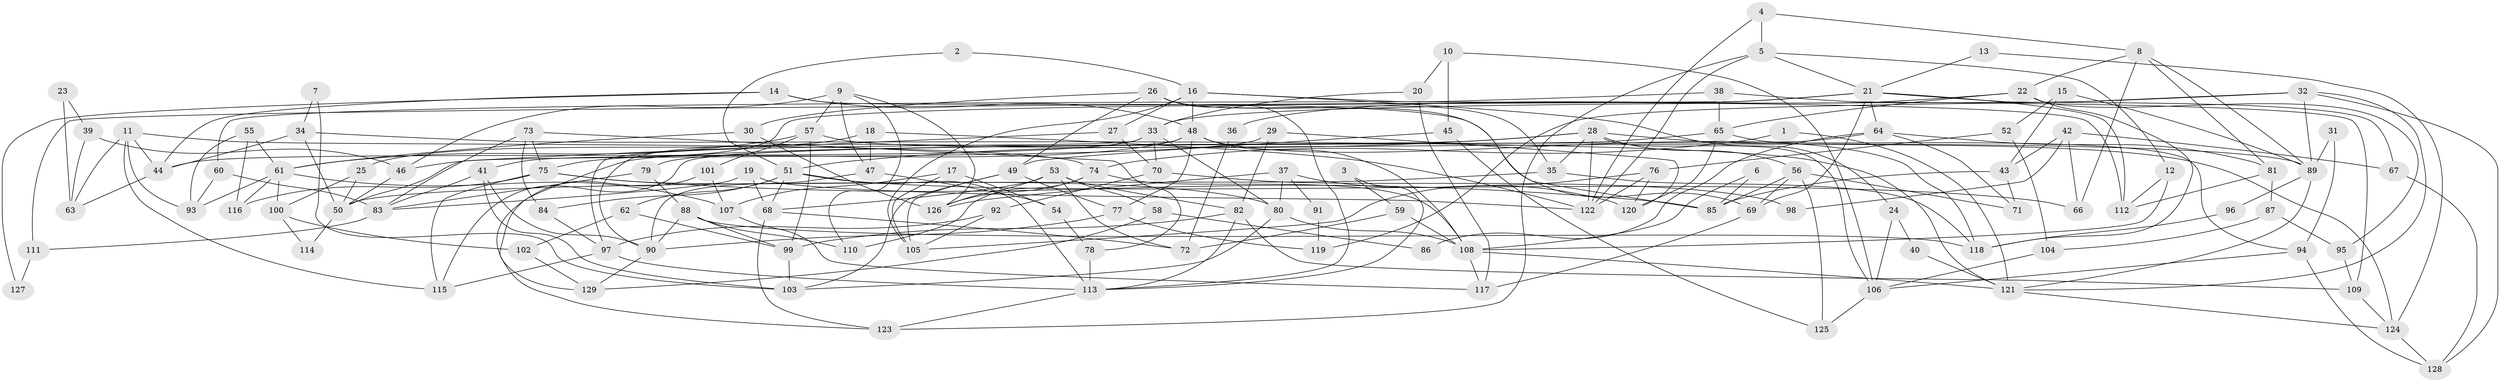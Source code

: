 // coarse degree distribution, {2: 0.13157894736842105, 3: 0.18421052631578946, 6: 0.07894736842105263, 4: 0.15789473684210525, 8: 0.07894736842105263, 7: 0.10526315789473684, 5: 0.10526315789473684, 13: 0.05263157894736842, 12: 0.02631578947368421, 11: 0.02631578947368421, 10: 0.05263157894736842}
// Generated by graph-tools (version 1.1) at 2025/55/03/04/25 21:55:30]
// undirected, 129 vertices, 258 edges
graph export_dot {
graph [start="1"]
  node [color=gray90,style=filled];
  1;
  2;
  3;
  4;
  5;
  6;
  7;
  8;
  9;
  10;
  11;
  12;
  13;
  14;
  15;
  16;
  17;
  18;
  19;
  20;
  21;
  22;
  23;
  24;
  25;
  26;
  27;
  28;
  29;
  30;
  31;
  32;
  33;
  34;
  35;
  36;
  37;
  38;
  39;
  40;
  41;
  42;
  43;
  44;
  45;
  46;
  47;
  48;
  49;
  50;
  51;
  52;
  53;
  54;
  55;
  56;
  57;
  58;
  59;
  60;
  61;
  62;
  63;
  64;
  65;
  66;
  67;
  68;
  69;
  70;
  71;
  72;
  73;
  74;
  75;
  76;
  77;
  78;
  79;
  80;
  81;
  82;
  83;
  84;
  85;
  86;
  87;
  88;
  89;
  90;
  91;
  92;
  93;
  94;
  95;
  96;
  97;
  98;
  99;
  100;
  101;
  102;
  103;
  104;
  105;
  106;
  107;
  108;
  109;
  110;
  111;
  112;
  113;
  114;
  115;
  116;
  117;
  118;
  119;
  120;
  121;
  122;
  123;
  124;
  125;
  126;
  127;
  128;
  129;
  1 -- 121;
  1 -- 74;
  2 -- 16;
  2 -- 51;
  3 -- 59;
  3 -- 113;
  4 -- 5;
  4 -- 122;
  4 -- 8;
  5 -- 21;
  5 -- 12;
  5 -- 122;
  5 -- 123;
  6 -- 108;
  6 -- 85;
  7 -- 103;
  7 -- 34;
  8 -- 22;
  8 -- 66;
  8 -- 81;
  8 -- 89;
  9 -- 126;
  9 -- 57;
  9 -- 46;
  9 -- 47;
  9 -- 110;
  10 -- 106;
  10 -- 45;
  10 -- 20;
  11 -- 115;
  11 -- 74;
  11 -- 44;
  11 -- 63;
  11 -- 93;
  12 -- 108;
  12 -- 112;
  13 -- 124;
  13 -- 21;
  14 -- 48;
  14 -- 44;
  14 -- 69;
  14 -- 127;
  15 -- 89;
  15 -- 43;
  15 -- 52;
  16 -- 27;
  16 -- 48;
  16 -- 24;
  16 -- 105;
  16 -- 112;
  17 -- 54;
  17 -- 107;
  17 -- 105;
  18 -- 122;
  18 -- 47;
  18 -- 25;
  19 -- 122;
  19 -- 68;
  19 -- 83;
  20 -- 117;
  20 -- 33;
  21 -- 64;
  21 -- 41;
  21 -- 67;
  21 -- 69;
  21 -- 111;
  21 -- 112;
  22 -- 118;
  22 -- 95;
  22 -- 36;
  22 -- 65;
  23 -- 39;
  23 -- 63;
  24 -- 106;
  24 -- 40;
  25 -- 50;
  25 -- 100;
  26 -- 85;
  26 -- 49;
  26 -- 30;
  26 -- 35;
  26 -- 113;
  27 -- 70;
  27 -- 50;
  28 -- 122;
  28 -- 51;
  28 -- 35;
  28 -- 56;
  28 -- 106;
  28 -- 124;
  28 -- 129;
  29 -- 120;
  29 -- 46;
  29 -- 82;
  30 -- 61;
  30 -- 126;
  31 -- 94;
  31 -- 89;
  32 -- 89;
  32 -- 33;
  32 -- 119;
  32 -- 121;
  32 -- 128;
  33 -- 80;
  33 -- 44;
  33 -- 70;
  33 -- 97;
  34 -- 44;
  34 -- 121;
  34 -- 50;
  35 -- 50;
  35 -- 118;
  36 -- 72;
  37 -- 126;
  37 -- 80;
  37 -- 91;
  37 -- 120;
  38 -- 109;
  38 -- 60;
  38 -- 65;
  39 -- 63;
  39 -- 46;
  40 -- 121;
  41 -- 103;
  41 -- 90;
  41 -- 83;
  42 -- 67;
  42 -- 66;
  42 -- 43;
  42 -- 98;
  43 -- 71;
  43 -- 85;
  44 -- 63;
  45 -- 125;
  45 -- 49;
  46 -- 50;
  47 -- 90;
  47 -- 54;
  48 -- 118;
  48 -- 75;
  48 -- 77;
  48 -- 90;
  48 -- 108;
  49 -- 77;
  49 -- 105;
  49 -- 103;
  50 -- 114;
  51 -- 62;
  51 -- 113;
  51 -- 66;
  51 -- 68;
  51 -- 84;
  52 -- 76;
  52 -- 104;
  53 -- 82;
  53 -- 68;
  53 -- 58;
  53 -- 72;
  53 -- 126;
  54 -- 78;
  55 -- 93;
  55 -- 61;
  55 -- 116;
  56 -- 69;
  56 -- 71;
  56 -- 85;
  56 -- 125;
  57 -- 101;
  57 -- 89;
  57 -- 61;
  57 -- 99;
  58 -- 129;
  58 -- 86;
  59 -- 72;
  59 -- 108;
  60 -- 93;
  60 -- 83;
  61 -- 116;
  61 -- 93;
  61 -- 100;
  61 -- 107;
  62 -- 99;
  62 -- 102;
  64 -- 81;
  64 -- 115;
  64 -- 71;
  64 -- 86;
  65 -- 79;
  65 -- 94;
  65 -- 120;
  67 -- 128;
  68 -- 123;
  68 -- 72;
  69 -- 117;
  70 -- 92;
  70 -- 98;
  73 -- 75;
  73 -- 83;
  73 -- 78;
  73 -- 84;
  74 -- 126;
  74 -- 110;
  74 -- 108;
  75 -- 80;
  75 -- 85;
  75 -- 115;
  75 -- 116;
  76 -- 120;
  76 -- 105;
  76 -- 122;
  77 -- 90;
  77 -- 119;
  78 -- 113;
  79 -- 83;
  79 -- 88;
  80 -- 103;
  80 -- 108;
  81 -- 112;
  81 -- 87;
  82 -- 113;
  82 -- 99;
  82 -- 109;
  83 -- 111;
  84 -- 97;
  87 -- 104;
  87 -- 95;
  88 -- 99;
  88 -- 90;
  88 -- 110;
  88 -- 118;
  89 -- 121;
  89 -- 96;
  90 -- 129;
  91 -- 119;
  92 -- 105;
  92 -- 97;
  94 -- 128;
  94 -- 106;
  95 -- 109;
  96 -- 118;
  97 -- 113;
  97 -- 115;
  99 -- 103;
  100 -- 102;
  100 -- 114;
  101 -- 123;
  101 -- 107;
  102 -- 129;
  104 -- 106;
  106 -- 125;
  107 -- 117;
  108 -- 117;
  108 -- 121;
  109 -- 124;
  111 -- 127;
  113 -- 123;
  121 -- 124;
  124 -- 128;
}
